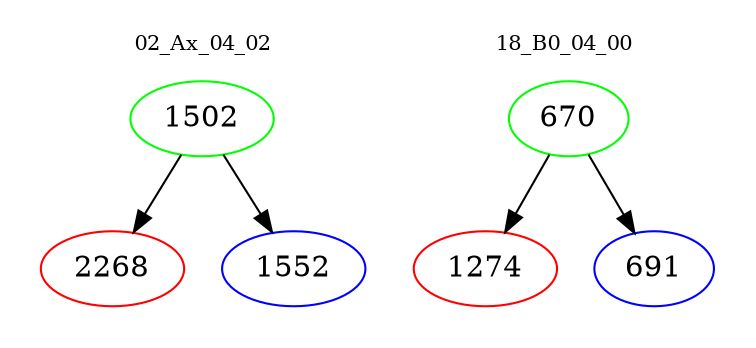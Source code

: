 digraph{
subgraph cluster_0 {
color = white
label = "02_Ax_04_02";
fontsize=10;
T0_1502 [label="1502", color="green"]
T0_1502 -> T0_2268 [color="black"]
T0_2268 [label="2268", color="red"]
T0_1502 -> T0_1552 [color="black"]
T0_1552 [label="1552", color="blue"]
}
subgraph cluster_1 {
color = white
label = "18_B0_04_00";
fontsize=10;
T1_670 [label="670", color="green"]
T1_670 -> T1_1274 [color="black"]
T1_1274 [label="1274", color="red"]
T1_670 -> T1_691 [color="black"]
T1_691 [label="691", color="blue"]
}
}
